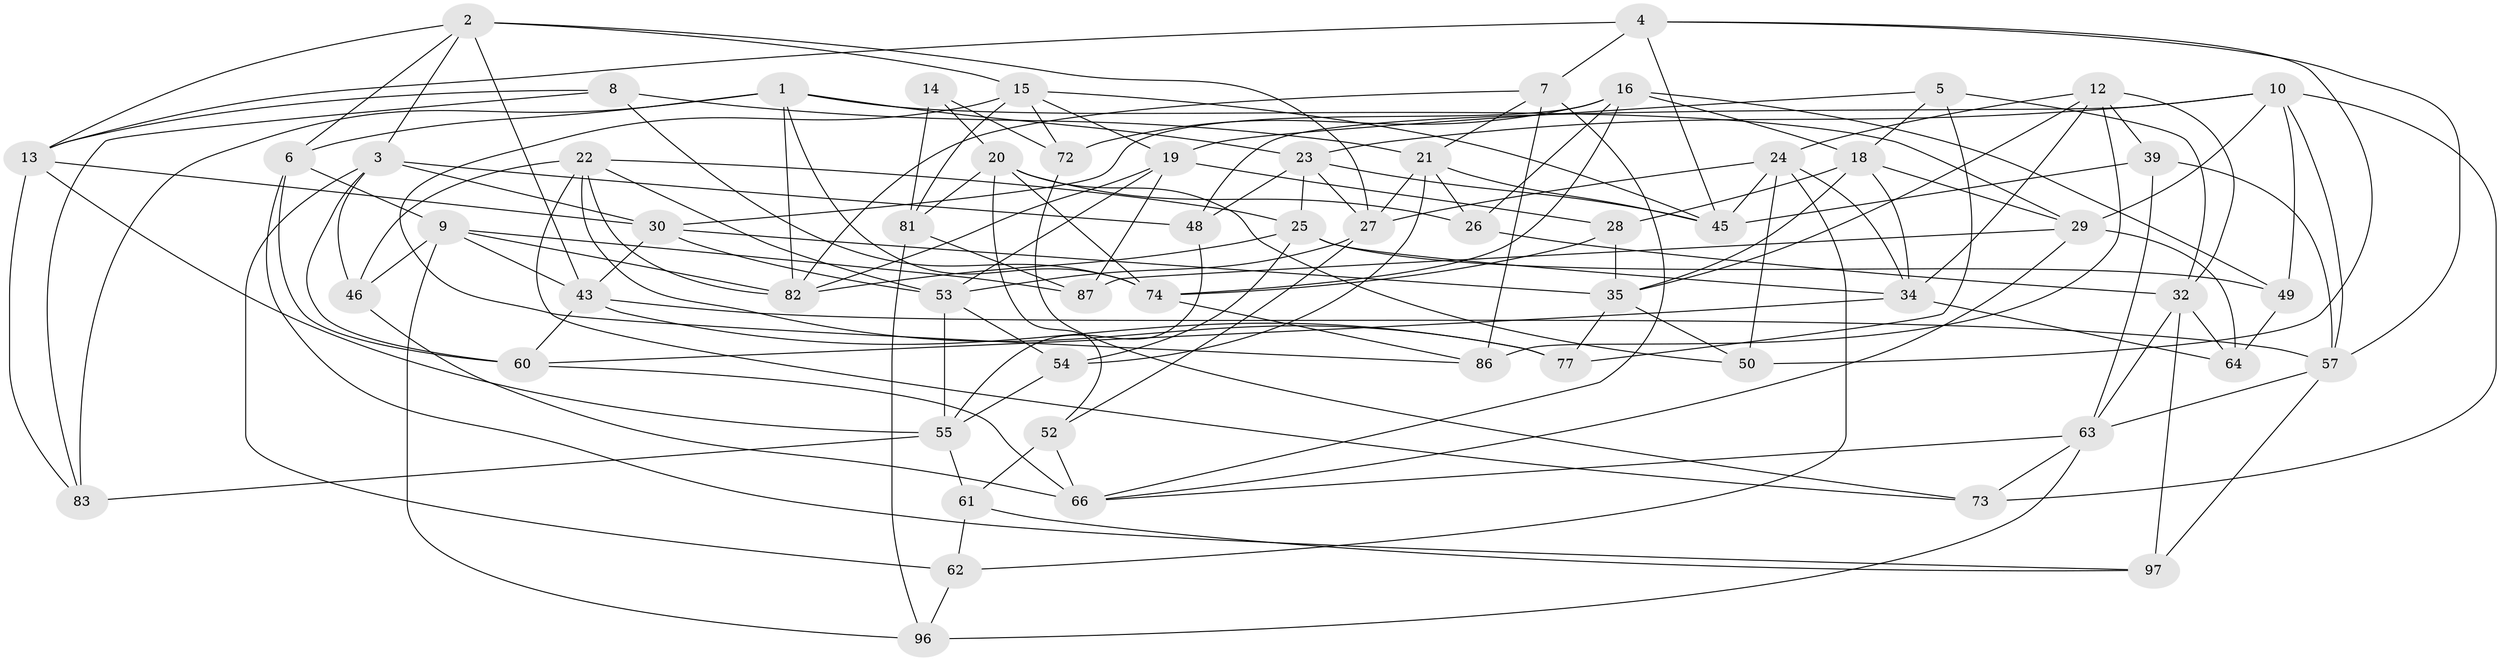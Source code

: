 // original degree distribution, {4: 1.0}
// Generated by graph-tools (version 1.1) at 2025/42/03/06/25 10:42:24]
// undirected, 60 vertices, 154 edges
graph export_dot {
graph [start="1"]
  node [color=gray90,style=filled];
  1 [super="+94"];
  2 [super="+11"];
  3 [super="+51"];
  4 [super="+56"];
  5;
  6 [super="+76"];
  7 [super="+85"];
  8;
  9 [super="+31"];
  10 [super="+89"];
  12 [super="+17"];
  13 [super="+38"];
  14;
  15 [super="+41"];
  16 [super="+37"];
  18 [super="+75"];
  19 [super="+79"];
  20 [super="+42"];
  21 [super="+58"];
  22 [super="+44"];
  23 [super="+47"];
  24 [super="+33"];
  25 [super="+40"];
  26;
  27 [super="+92"];
  28;
  29 [super="+68"];
  30 [super="+90"];
  32 [super="+71"];
  34 [super="+36"];
  35 [super="+69"];
  39;
  43 [super="+65"];
  45 [super="+84"];
  46;
  48;
  49;
  50;
  52;
  53 [super="+67"];
  54;
  55 [super="+59"];
  57 [super="+91"];
  60 [super="+80"];
  61;
  62;
  63 [super="+70"];
  64;
  66 [super="+78"];
  72;
  73;
  74 [super="+95"];
  77;
  81 [super="+88"];
  82 [super="+93"];
  83;
  86;
  87;
  96;
  97;
  1 -- 23;
  1 -- 83;
  1 -- 29;
  1 -- 82;
  1 -- 74;
  1 -- 6;
  2 -- 43;
  2 -- 13;
  2 -- 27;
  2 -- 3;
  2 -- 15;
  2 -- 6;
  3 -- 60;
  3 -- 62;
  3 -- 48;
  3 -- 46;
  3 -- 30;
  4 -- 45;
  4 -- 7 [weight=2];
  4 -- 13;
  4 -- 57;
  4 -- 50;
  5 -- 32;
  5 -- 77;
  5 -- 19;
  5 -- 18;
  6 -- 60 [weight=2];
  6 -- 9;
  6 -- 97;
  7 -- 66;
  7 -- 86;
  7 -- 21;
  7 -- 82;
  8 -- 13;
  8 -- 74;
  8 -- 83;
  8 -- 21;
  9 -- 87;
  9 -- 82;
  9 -- 96;
  9 -- 43;
  9 -- 46;
  10 -- 49;
  10 -- 29;
  10 -- 48;
  10 -- 73;
  10 -- 23;
  10 -- 57;
  12 -- 39;
  12 -- 34;
  12 -- 24;
  12 -- 32;
  12 -- 35;
  12 -- 86;
  13 -- 83;
  13 -- 30;
  13 -- 55;
  14 -- 81 [weight=2];
  14 -- 72;
  14 -- 20;
  15 -- 86;
  15 -- 19;
  15 -- 45;
  15 -- 72;
  15 -- 81;
  16 -- 30;
  16 -- 72;
  16 -- 74;
  16 -- 49;
  16 -- 18;
  16 -- 26;
  18 -- 35;
  18 -- 28;
  18 -- 34;
  18 -- 29;
  19 -- 28;
  19 -- 87;
  19 -- 53;
  19 -- 82;
  20 -- 50;
  20 -- 74;
  20 -- 81;
  20 -- 26;
  20 -- 52;
  21 -- 27;
  21 -- 26;
  21 -- 54;
  21 -- 45;
  22 -- 82;
  22 -- 53;
  22 -- 46;
  22 -- 73;
  22 -- 77;
  22 -- 25;
  23 -- 48;
  23 -- 25;
  23 -- 27;
  23 -- 45;
  24 -- 62;
  24 -- 34;
  24 -- 27;
  24 -- 50;
  24 -- 45;
  25 -- 34;
  25 -- 54;
  25 -- 49;
  25 -- 82;
  26 -- 32;
  27 -- 52;
  27 -- 53;
  28 -- 74;
  28 -- 35;
  29 -- 64;
  29 -- 66;
  29 -- 87;
  30 -- 35;
  30 -- 43;
  30 -- 53;
  32 -- 64;
  32 -- 97;
  32 -- 63;
  34 -- 64;
  34 -- 60;
  35 -- 77;
  35 -- 50;
  39 -- 57;
  39 -- 45;
  39 -- 63;
  43 -- 77;
  43 -- 60;
  43 -- 57;
  46 -- 66;
  48 -- 55;
  49 -- 64;
  52 -- 61;
  52 -- 66;
  53 -- 55;
  53 -- 54;
  54 -- 55;
  55 -- 83;
  55 -- 61;
  57 -- 97;
  57 -- 63;
  60 -- 66;
  61 -- 97;
  61 -- 62;
  62 -- 96;
  63 -- 73;
  63 -- 96;
  63 -- 66;
  72 -- 73;
  74 -- 86;
  81 -- 96;
  81 -- 87;
}
